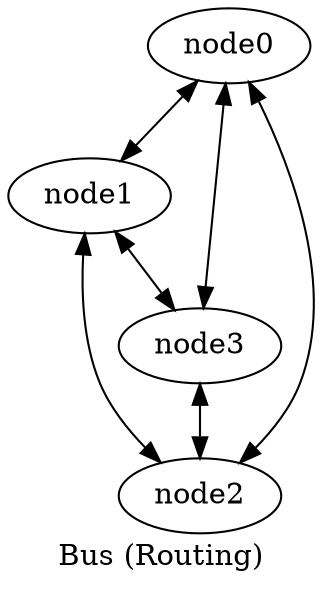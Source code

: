 digraph bus {
    label = "Bus (Routing)";
    concentrate = true;

    node0 -> node1;
    node0 -> node2;
    node0 -> node3;

    node1 -> node0;
    node1 -> node2;
    node1 -> node3;

    node2 -> node1;
    node2 -> node0;
    node2 -> node3;

    node3 -> node1;
    node3 -> node2;
    node3 -> node0;
}
